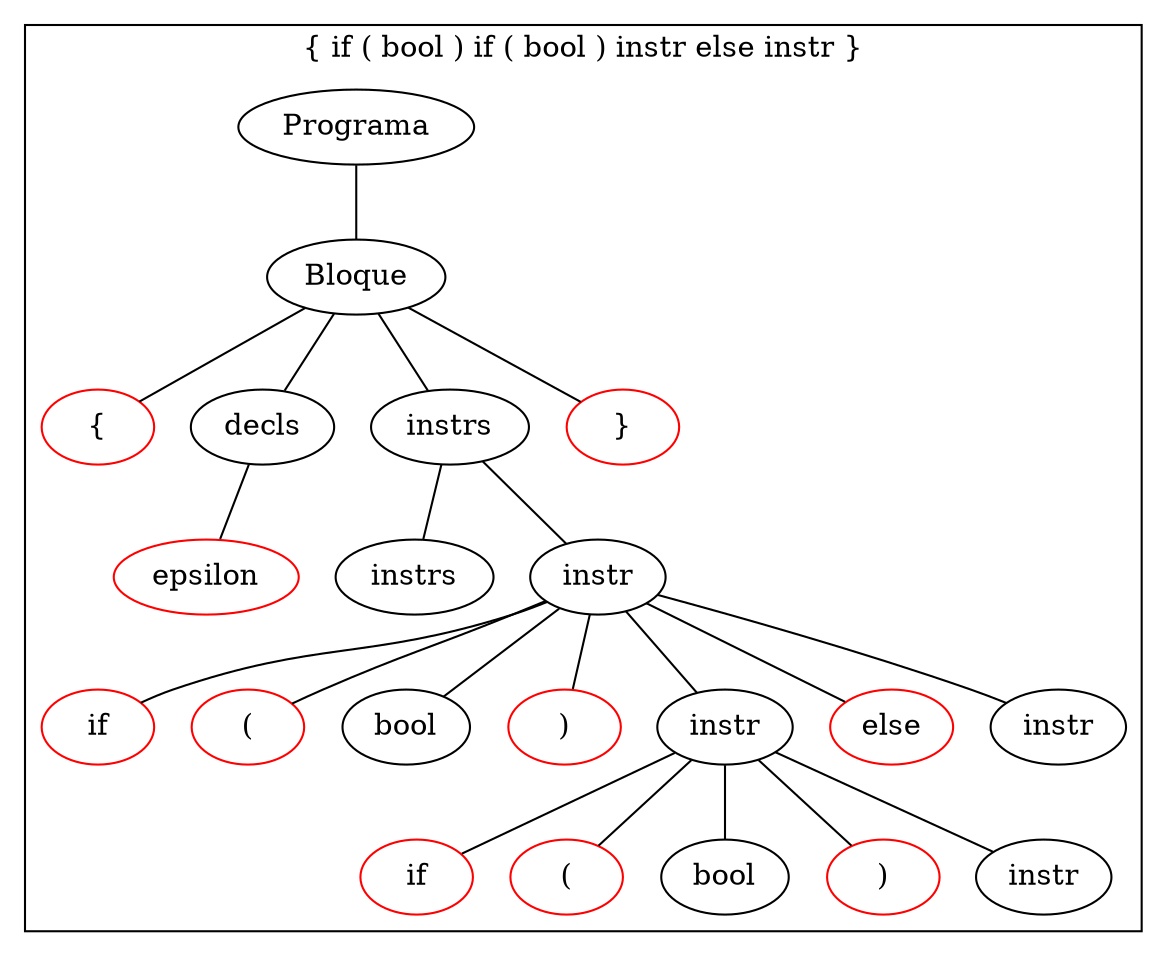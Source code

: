 
##"This is an example from a real-world application, where we were using Genetic Programming to do simple symbolic regression. We needed a good way to visualize the trees that were being created, and it didn't take long to code up some lisp to create a dot file that visualized multiple individuals. The next step was to provide color-coding of key nodes so that we could illustrate crossover and mutation of individuals before-and-after-style. This is a sample dot file from some early debugging." Contributed by Wayne Folta. 

##Command to get the layout: "dot  -Tpng thisfile > thisfile.png"


graph ""
{
#   node [fontsize=10,width=".2", height=".2", margin=0];
#   graph[fontsize=8];
   subgraph cluster38
   {
   label="{ if ( bool ) if ( bool ) instr else instr }"
   programa ;
   programa [label="Programa"] ;
   programa -- bloque ;

   bloque ;
   bloque [label="Bloque"] ;
   bloque -- term0
   bloque -- decls
   bloque -- instrs
   bloque -- term1
   
   term0 ;
   term0 [color="red" label="{"] ;
   
   decls ;
   decls [label="decls"] ;
   decls -- term2

   term2 [color="red" label = "epsilon"]
   
   instrs ;
   instrs [label="instrs"] ;
   instrs -- instrs1
   instrs -- instr

   instrs1 [label="instrs"]

   instr [label="instr"]
   instr -- if
   instr -- OpPar #open parenthesis
   instr -- bool
   instr -- ClPar #closed parenthesis
   instr -- instr1
   instr -- else
   instr -- instr3
   

   instr1 [label="instr"]
   instr1 -- if1
   instr1 -- OpPar1 #open parenthesis
   instr1 -- bool1
   instr1 -- ClPar1 #closed parenthesis
   instr1 -- instr2


   if1 [color="red" label="if"]
   OpPar1 [color="red" label = "("]
   ClPar1 [color="red" label = ")"]
   
   if [color="red"]
   OpPar [color="red" label = "("]
   ClPar [color="red" label = ")"]
   else [color="red" label = "else"]
   instr3[label = instr]
   instr2[label =instr]
   bool1 [label = "bool"]

   term1 ;
   term1 [color="red" label="}"] ;
   

   
   
   
   
   
   
   }
}


